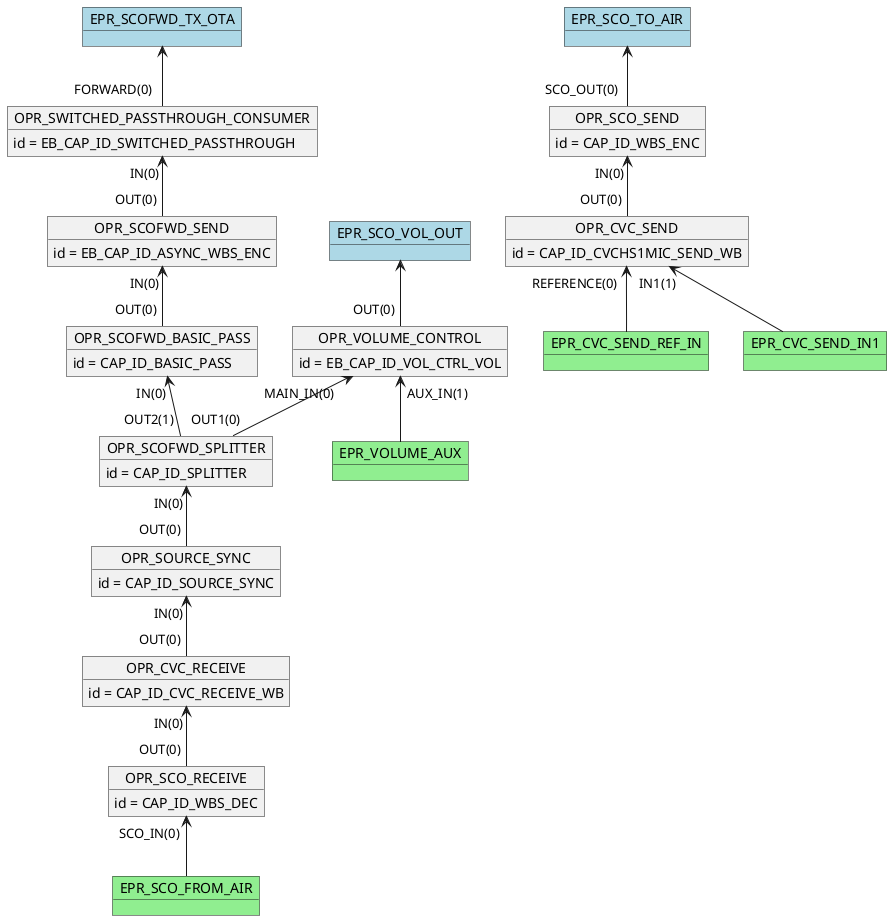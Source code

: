 @startuml

    object OPR_SCO_RECEIVE
    OPR_SCO_RECEIVE : id = CAP_ID_WBS_DEC
    object OPR_SCO_SEND
    OPR_SCO_SEND : id = CAP_ID_WBS_ENC
    object OPR_CVC_RECEIVE
    OPR_CVC_RECEIVE : id = CAP_ID_CVC_RECEIVE_WB
    object OPR_SCOFWD_SPLITTER
    OPR_SCOFWD_SPLITTER : id = CAP_ID_SPLITTER
    object OPR_SCOFWD_BASIC_PASS
    OPR_SCOFWD_BASIC_PASS : id = CAP_ID_BASIC_PASS
    object OPR_SWITCHED_PASSTHROUGH_CONSUMER
    OPR_SWITCHED_PASSTHROUGH_CONSUMER : id = EB_CAP_ID_SWITCHED_PASSTHROUGH
    object OPR_SCOFWD_SEND
    OPR_SCOFWD_SEND : id = EB_CAP_ID_ASYNC_WBS_ENC
    object OPR_CVC_SEND
    OPR_CVC_SEND : id = CAP_ID_CVCHS1MIC_SEND_WB
    object OPR_SOURCE_SYNC
    OPR_SOURCE_SYNC : id = CAP_ID_SOURCE_SYNC
    object OPR_VOLUME_CONTROL
    OPR_VOLUME_CONTROL : id = EB_CAP_ID_VOL_CTRL_VOL
    OPR_CVC_RECEIVE "IN(0)"<-- "OUT(0)" OPR_SCO_RECEIVE
    OPR_SOURCE_SYNC "IN(0)"<-- "OUT(0)" OPR_CVC_RECEIVE
    OPR_SCOFWD_SPLITTER "IN(0)"<-- "OUT(0)" OPR_SOURCE_SYNC
    OPR_VOLUME_CONTROL "MAIN_IN(0)"<-- "OUT1(0)" OPR_SCOFWD_SPLITTER
    OPR_SCOFWD_BASIC_PASS "IN(0)"<-- "OUT2(1)" OPR_SCOFWD_SPLITTER
    OPR_SCOFWD_SEND "IN(0)"<-- "OUT(0)" OPR_SCOFWD_BASIC_PASS
    OPR_SWITCHED_PASSTHROUGH_CONSUMER "IN(0)"<-- "OUT(0)" OPR_SCOFWD_SEND
    OPR_SCO_SEND "IN(0)"<-- "OUT(0)" OPR_CVC_SEND
    object EPR_SCO_FROM_AIR #lightgreen
    OPR_SCO_RECEIVE "SCO_IN(0)" <-- EPR_SCO_FROM_AIR
    object EPR_VOLUME_AUX #lightgreen
    OPR_VOLUME_CONTROL "AUX_IN(1)" <-- EPR_VOLUME_AUX
    object EPR_CVC_SEND_REF_IN #lightgreen
    OPR_CVC_SEND "REFERENCE(0)" <-- EPR_CVC_SEND_REF_IN
    object EPR_CVC_SEND_IN1 #lightgreen
    OPR_CVC_SEND "IN1(1)" <-- EPR_CVC_SEND_IN1
    object EPR_SCO_TO_AIR #lightblue
    EPR_SCO_TO_AIR <-- "SCO_OUT(0)" OPR_SCO_SEND
    object EPR_SCOFWD_TX_OTA #lightblue
    EPR_SCOFWD_TX_OTA <-- "FORWARD(0)" OPR_SWITCHED_PASSTHROUGH_CONSUMER
    object EPR_SCO_VOL_OUT #lightblue
    EPR_SCO_VOL_OUT <-- "OUT(0)" OPR_VOLUME_CONTROL
@enduml
